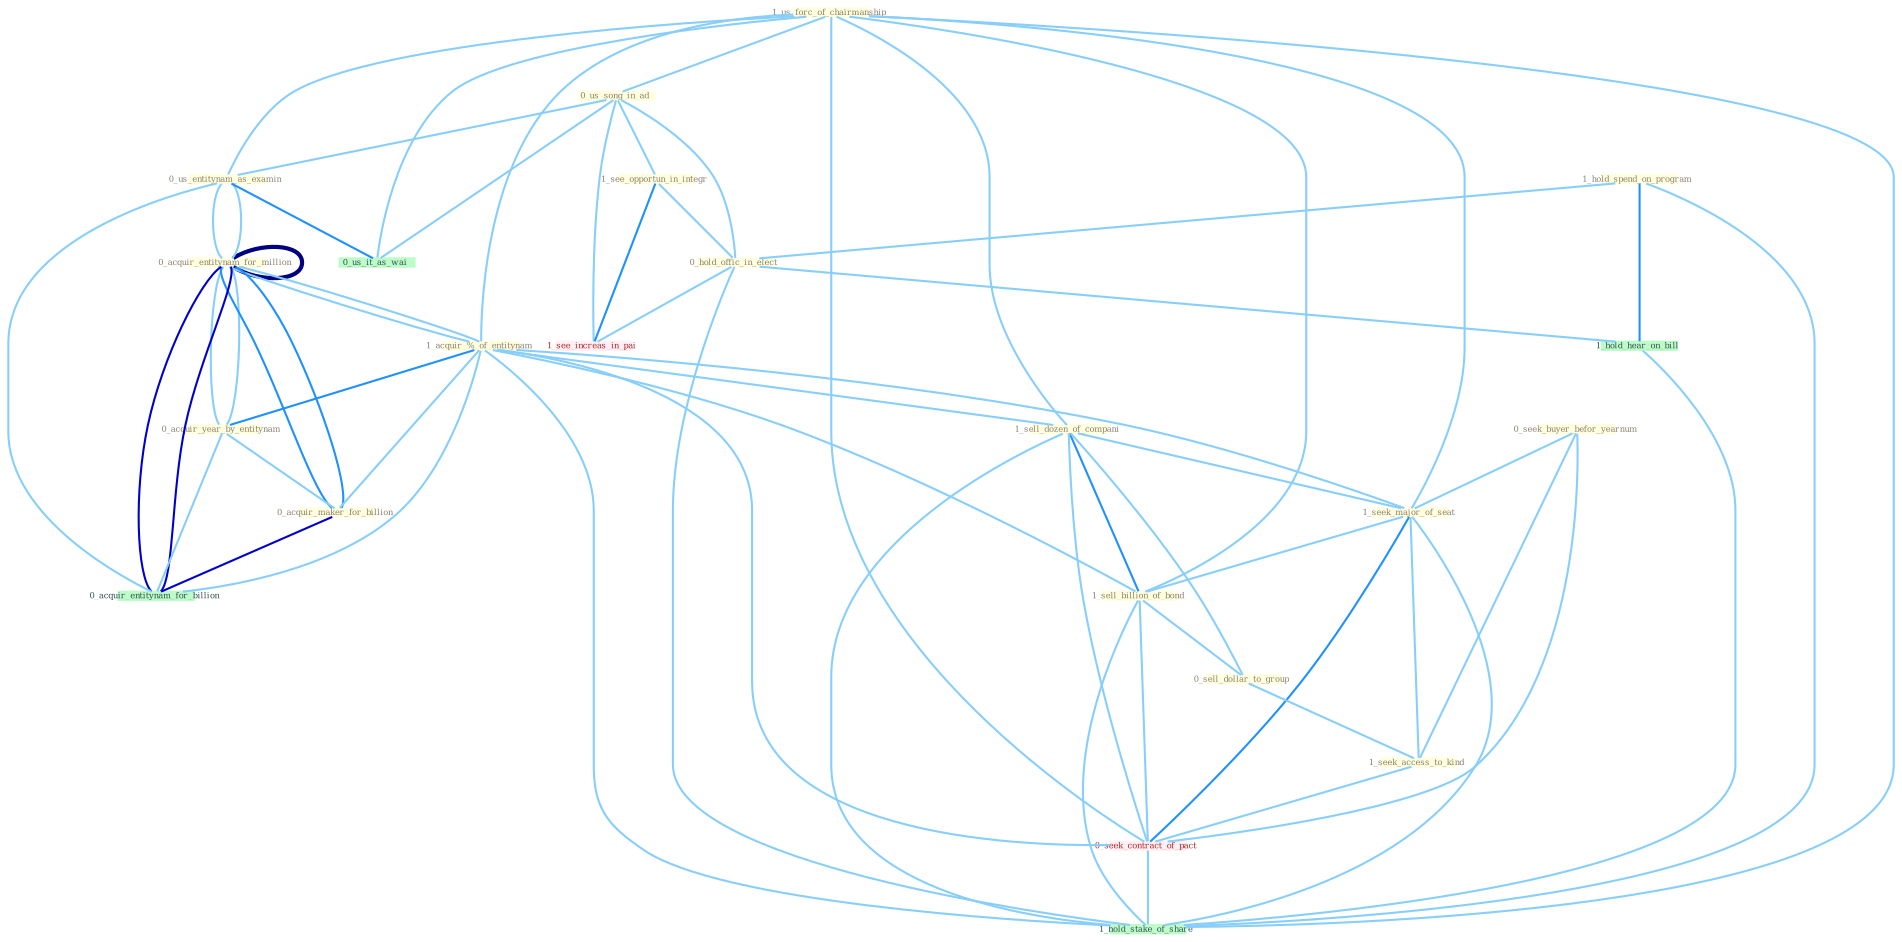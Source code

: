 Graph G{ 
    node
    [shape=polygon,style=filled,width=.5,height=.06,color="#BDFCC9",fixedsize=true,fontsize=4,
    fontcolor="#2f4f4f"];
    {node
    [color="#ffffe0", fontcolor="#8b7d6b"] "1_us_forc_of_chairmanship " "0_us_song_in_ad " "1_hold_spend_on_program " "0_seek_buyer_befor_yearnum " "0_acquir_entitynam_for_million " "1_acquir_%_of_entitynam " "0_us_entitynam_as_examin " "1_see_opportun_in_integr " "0_hold_offic_in_elect " "1_sell_dozen_of_compani " "1_seek_major_of_seat " "1_sell_billion_of_bond " "0_acquir_entitynam_for_million " "0_acquir_year_by_entitynam " "0_sell_dollar_to_group " "0_acquir_maker_for_billion " "1_seek_access_to_kind "}
{node [color="#fff0f5", fontcolor="#b22222"] "0_seek_contract_of_pact " "1_see_increas_in_pai "}
edge [color="#B0E2FF"];

	"1_us_forc_of_chairmanship " -- "0_us_song_in_ad " [w="1", color="#87cefa" ];
	"1_us_forc_of_chairmanship " -- "1_acquir_%_of_entitynam " [w="1", color="#87cefa" ];
	"1_us_forc_of_chairmanship " -- "0_us_entitynam_as_examin " [w="1", color="#87cefa" ];
	"1_us_forc_of_chairmanship " -- "1_sell_dozen_of_compani " [w="1", color="#87cefa" ];
	"1_us_forc_of_chairmanship " -- "1_seek_major_of_seat " [w="1", color="#87cefa" ];
	"1_us_forc_of_chairmanship " -- "1_sell_billion_of_bond " [w="1", color="#87cefa" ];
	"1_us_forc_of_chairmanship " -- "0_seek_contract_of_pact " [w="1", color="#87cefa" ];
	"1_us_forc_of_chairmanship " -- "0_us_it_as_wai " [w="1", color="#87cefa" ];
	"1_us_forc_of_chairmanship " -- "1_hold_stake_of_share " [w="1", color="#87cefa" ];
	"0_us_song_in_ad " -- "0_us_entitynam_as_examin " [w="1", color="#87cefa" ];
	"0_us_song_in_ad " -- "1_see_opportun_in_integr " [w="1", color="#87cefa" ];
	"0_us_song_in_ad " -- "0_hold_offic_in_elect " [w="1", color="#87cefa" ];
	"0_us_song_in_ad " -- "0_us_it_as_wai " [w="1", color="#87cefa" ];
	"0_us_song_in_ad " -- "1_see_increas_in_pai " [w="1", color="#87cefa" ];
	"1_hold_spend_on_program " -- "0_hold_offic_in_elect " [w="1", color="#87cefa" ];
	"1_hold_spend_on_program " -- "1_hold_hear_on_bill " [w="2", color="#1e90ff" , len=0.8];
	"1_hold_spend_on_program " -- "1_hold_stake_of_share " [w="1", color="#87cefa" ];
	"0_seek_buyer_befor_yearnum " -- "1_seek_major_of_seat " [w="1", color="#87cefa" ];
	"0_seek_buyer_befor_yearnum " -- "1_seek_access_to_kind " [w="1", color="#87cefa" ];
	"0_seek_buyer_befor_yearnum " -- "0_seek_contract_of_pact " [w="1", color="#87cefa" ];
	"0_acquir_entitynam_for_million " -- "1_acquir_%_of_entitynam " [w="1", color="#87cefa" ];
	"0_acquir_entitynam_for_million " -- "0_us_entitynam_as_examin " [w="1", color="#87cefa" ];
	"0_acquir_entitynam_for_million " -- "0_acquir_entitynam_for_million " [w="4", style=bold, color="#000080", len=0.4];
	"0_acquir_entitynam_for_million " -- "0_acquir_year_by_entitynam " [w="1", color="#87cefa" ];
	"0_acquir_entitynam_for_million " -- "0_acquir_maker_for_billion " [w="2", color="#1e90ff" , len=0.8];
	"0_acquir_entitynam_for_million " -- "0_acquir_entitynam_for_billion " [w="3", color="#0000cd" , len=0.6];
	"1_acquir_%_of_entitynam " -- "1_sell_dozen_of_compani " [w="1", color="#87cefa" ];
	"1_acquir_%_of_entitynam " -- "1_seek_major_of_seat " [w="1", color="#87cefa" ];
	"1_acquir_%_of_entitynam " -- "1_sell_billion_of_bond " [w="1", color="#87cefa" ];
	"1_acquir_%_of_entitynam " -- "0_acquir_entitynam_for_million " [w="1", color="#87cefa" ];
	"1_acquir_%_of_entitynam " -- "0_acquir_year_by_entitynam " [w="2", color="#1e90ff" , len=0.8];
	"1_acquir_%_of_entitynam " -- "0_acquir_maker_for_billion " [w="1", color="#87cefa" ];
	"1_acquir_%_of_entitynam " -- "0_seek_contract_of_pact " [w="1", color="#87cefa" ];
	"1_acquir_%_of_entitynam " -- "0_acquir_entitynam_for_billion " [w="1", color="#87cefa" ];
	"1_acquir_%_of_entitynam " -- "1_hold_stake_of_share " [w="1", color="#87cefa" ];
	"0_us_entitynam_as_examin " -- "0_acquir_entitynam_for_million " [w="1", color="#87cefa" ];
	"0_us_entitynam_as_examin " -- "0_us_it_as_wai " [w="2", color="#1e90ff" , len=0.8];
	"0_us_entitynam_as_examin " -- "0_acquir_entitynam_for_billion " [w="1", color="#87cefa" ];
	"1_see_opportun_in_integr " -- "0_hold_offic_in_elect " [w="1", color="#87cefa" ];
	"1_see_opportun_in_integr " -- "1_see_increas_in_pai " [w="2", color="#1e90ff" , len=0.8];
	"0_hold_offic_in_elect " -- "1_see_increas_in_pai " [w="1", color="#87cefa" ];
	"0_hold_offic_in_elect " -- "1_hold_hear_on_bill " [w="1", color="#87cefa" ];
	"0_hold_offic_in_elect " -- "1_hold_stake_of_share " [w="1", color="#87cefa" ];
	"1_sell_dozen_of_compani " -- "1_seek_major_of_seat " [w="1", color="#87cefa" ];
	"1_sell_dozen_of_compani " -- "1_sell_billion_of_bond " [w="2", color="#1e90ff" , len=0.8];
	"1_sell_dozen_of_compani " -- "0_sell_dollar_to_group " [w="1", color="#87cefa" ];
	"1_sell_dozen_of_compani " -- "0_seek_contract_of_pact " [w="1", color="#87cefa" ];
	"1_sell_dozen_of_compani " -- "1_hold_stake_of_share " [w="1", color="#87cefa" ];
	"1_seek_major_of_seat " -- "1_sell_billion_of_bond " [w="1", color="#87cefa" ];
	"1_seek_major_of_seat " -- "1_seek_access_to_kind " [w="1", color="#87cefa" ];
	"1_seek_major_of_seat " -- "0_seek_contract_of_pact " [w="2", color="#1e90ff" , len=0.8];
	"1_seek_major_of_seat " -- "1_hold_stake_of_share " [w="1", color="#87cefa" ];
	"1_sell_billion_of_bond " -- "0_sell_dollar_to_group " [w="1", color="#87cefa" ];
	"1_sell_billion_of_bond " -- "0_seek_contract_of_pact " [w="1", color="#87cefa" ];
	"1_sell_billion_of_bond " -- "1_hold_stake_of_share " [w="1", color="#87cefa" ];
	"0_acquir_entitynam_for_million " -- "0_acquir_year_by_entitynam " [w="1", color="#87cefa" ];
	"0_acquir_entitynam_for_million " -- "0_acquir_maker_for_billion " [w="2", color="#1e90ff" , len=0.8];
	"0_acquir_entitynam_for_million " -- "0_acquir_entitynam_for_billion " [w="3", color="#0000cd" , len=0.6];
	"0_acquir_year_by_entitynam " -- "0_acquir_maker_for_billion " [w="1", color="#87cefa" ];
	"0_acquir_year_by_entitynam " -- "0_acquir_entitynam_for_billion " [w="1", color="#87cefa" ];
	"0_sell_dollar_to_group " -- "1_seek_access_to_kind " [w="1", color="#87cefa" ];
	"0_acquir_maker_for_billion " -- "0_acquir_entitynam_for_billion " [w="3", color="#0000cd" , len=0.6];
	"1_seek_access_to_kind " -- "0_seek_contract_of_pact " [w="1", color="#87cefa" ];
	"0_seek_contract_of_pact " -- "1_hold_stake_of_share " [w="1", color="#87cefa" ];
	"1_hold_hear_on_bill " -- "1_hold_stake_of_share " [w="1", color="#87cefa" ];
}